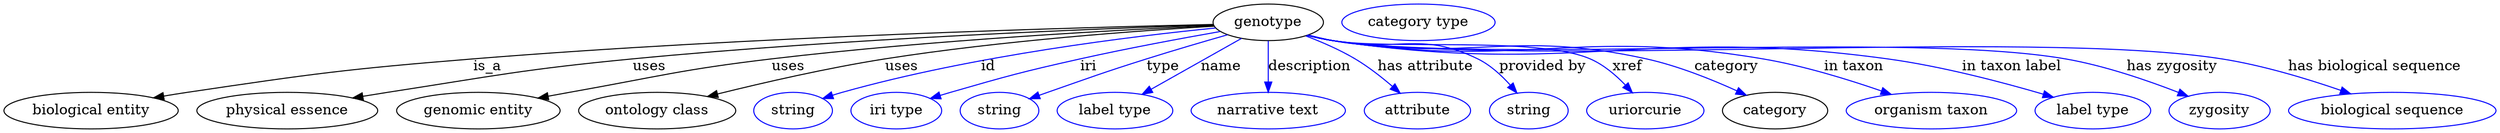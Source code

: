 digraph {
	graph [bb="0,0,2435.5,123"];
	node [label="\N"];
	genotype	[height=0.5,
		label=genotype,
		pos="1236.1,105",
		width=1.4985];
	"biological entity"	[height=0.5,
		pos="85.142,18",
		width=2.3651];
	genotype -> "biological entity"	[label=is_a,
		lp="472.14,61.5",
		pos="e,146.63,30.549 1182.3,102.93 1055.8,100.13 729.68,91.194 458.14,69 334.13,58.864 303.21,54.3 180.14,36 172.51,34.865 164.55,33.588 \
156.62,32.257"];
	"physical essence"	[height=0.5,
		pos="277.14,18",
		width=2.4553];
	genotype -> "physical essence"	[label=uses,
		lp="630.64,61.5",
		pos="e,341,30.537 1182.4,102.43 1074.4,98.96 823.8,89.279 614.14,69 506.97,58.634 480.52,52.63 374.14,36 366.6,34.821 358.74,33.536 350.9,\
32.218"];
	"genomic entity"	[height=0.5,
		pos="463.14,18",
		width=2.2206];
	genotype -> "genomic entity"	[label=uses,
		lp="766.64,61.5",
		pos="e,521.51,30.353 1182.8,101.79 1093.1,97.705 906.8,87.655 750.14,69 661.55,58.451 639.96,51.704 552.14,36 545.48,34.809 538.55,33.539 \
531.62,32.249"];
	"ontology class"	[height=0.5,
		pos="638.14,18",
		width=2.1304];
	genotype -> "ontology class"	[label=uses,
		lp="877.64,61.5",
		pos="e,687.39,31.943 1183.4,101.2 1110.6,96.859 975.3,87.049 861.14,69 805.03,60.128 741.94,45.541 697.21,34.406"];
	id	[color=blue,
		height=0.5,
		label=string,
		pos="771.14,18",
		width=1.0652];
	genotype -> id	[color=blue,
		label=id,
		lp="962.14,61.5",
		pos="e,800.14,29.948 1184.6,99.416 1105,91.487 947.95,72.446 819.14,36 816.04,35.121 812.84,34.148 809.65,33.124",
		style=solid];
	iri	[color=blue,
		height=0.5,
		label="iri type",
		pos="872.14,18",
		width=1.2277];
	genotype -> iri	[color=blue,
		label=iri,
		lp="1060.1,61.5",
		pos="e,905.77,29.865 1189.1,95.959 1151.8,89.37 1098.5,79.456 1052.1,69 995.68,56.251 981.77,52.03 926.14,36 922.63,34.988 919,33.911 \
915.36,32.81",
		style=solid];
	type	[color=blue,
		height=0.5,
		label=string,
		pos="973.14,18",
		width=1.0652];
	genotype -> type	[color=blue,
		label=type,
		lp="1133.1,61.5",
		pos="e,1002.4,29.697 1196.3,92.747 1173.2,86.08 1143.4,77.33 1117.1,69 1073.7,55.239 1063.1,51.079 1020.1,36 1017.5,35.057 1014.7,34.077 \
1011.9,33.084",
		style=solid];
	name	[color=blue,
		height=0.5,
		label="label type",
		pos="1086.1,18",
		width=1.5707];
	genotype -> name	[color=blue,
		label=name,
		lp="1190.1,61.5",
		pos="e,1112.7,34.065 1210,89.194 1185.5,75.306 1148.7,54.428 1121.5,39.051",
		style=solid];
	description	[color=blue,
		height=0.5,
		label="narrative text",
		pos="1236.1,18",
		width=2.0943];
	genotype -> description	[color=blue,
		label=description,
		lp="1276.6,61.5",
		pos="e,1236.1,36.175 1236.1,86.799 1236.1,75.163 1236.1,59.548 1236.1,46.237",
		style=solid];
	"has attribute"	[color=blue,
		height=0.5,
		label=attribute,
		pos="1381.1,18",
		width=1.4443];
	genotype -> "has attribute"	[color=blue,
		label="has attribute",
		lp="1390.1,61.5",
		pos="e,1364.4,35.382 1272.9,91.679 1288.3,85.803 1306.1,78.066 1321.1,69 1333.7,61.411 1346.4,51.287 1356.9,42.134",
		style=solid];
	"provided by"	[color=blue,
		height=0.5,
		label=string,
		pos="1489.1,18",
		width=1.0652];
	genotype -> "provided by"	[color=blue,
		label="provided by",
		lp="1503.6,61.5",
		pos="e,1478.1,35.348 1275.3,92.549 1283.1,90.502 1291.4,88.535 1299.1,87 1361.6,74.684 1384.3,97.581 1441.1,69 1453.1,63.003 1463.7,52.814 \
1471.9,43.192",
		style=solid];
	xref	[color=blue,
		height=0.5,
		label=uriorcurie,
		pos="1603.1,18",
		width=1.5887];
	genotype -> xref	[color=blue,
		label=xref,
		lp="1586.6,61.5",
		pos="e,1590.8,35.617 1274.9,92.299 1282.8,90.247 1291.2,88.342 1299.1,87 1354.3,77.673 1498.9,91.492 1550.1,69 1563.1,63.299 1574.9,53.01 \
1584,43.242",
		style=solid];
	category	[height=0.5,
		pos="1730.1,18",
		width=1.4263];
	genotype -> category	[color=blue,
		label=category,
		lp="1682.6,61.5",
		pos="e,1702.2,33.219 1274.5,92.306 1282.6,90.226 1291.1,88.309 1299.1,87 1433.6,65.139 1472.2,98.681 1605.1,69 1635.8,62.167 1668.6,48.759 \
1693,37.547",
		style=solid];
	"in taxon"	[color=blue,
		height=0.5,
		label="organism taxon",
		pos="1883.1,18",
		width=2.3109];
	genotype -> "in taxon"	[color=blue,
		label="in taxon",
		lp="1807.1,61.5",
		pos="e,1843.8,33.981 1274.5,92.207 1282.6,90.135 1291.1,88.245 1299.1,87 1483.4,58.547 1534.4,100.27 1718.1,69 1758,62.218 1801.7,48.68 \
1834.1,37.399",
		style=solid];
	"in taxon label"	[color=blue,
		height=0.5,
		label="label type",
		pos="2041.1,18",
		width=1.5707];
	genotype -> "in taxon label"	[color=blue,
		label="in taxon label",
		lp="1961.6,61.5",
		pos="e,2002.3,31.292 1274.5,92.147 1282.6,90.079 1291.1,88.206 1299.1,87 1537.1,51.426 1601.8,101.74 1840.1,69 1893,61.737 1952.1,46.089 \
1992.5,34.22",
		style=solid];
	"has zygosity"	[color=blue,
		height=0.5,
		label=zygosity,
		pos="2165.1,18",
		width=1.3721];
	genotype -> "has zygosity"	[color=blue,
		label="has zygosity",
		lp="2118.6,61.5",
		pos="e,2134.3,32.195 1274.1,92.183 1282.3,90.083 1291,88.19 1299.1,87 1456.4,64.134 1857.6,96.276 2014.1,69 2052.6,62.294 2094.7,47.725 \
2124.6,36.034",
		style=solid];
	"has biological sequence"	[color=blue,
		height=0.5,
		label="biological sequence",
		pos="2334.1,18",
		width=2.8164];
	genotype -> "has biological sequence"	[color=blue,
		label="has biological sequence",
		lp="2316.6,61.5",
		pos="e,2293.3,34.598 1274.1,92.155 1282.3,90.057 1291,88.172 1299.1,87 1490.1,59.667 1976.5,98.941 2167.1,69 2207.1,62.722 2250.9,49.368 \
2283.6,38.039",
		style=solid];
	"named thing_category"	[color=blue,
		height=0.5,
		label="category type",
		pos="1383.1,105",
		width=2.0762];
}
